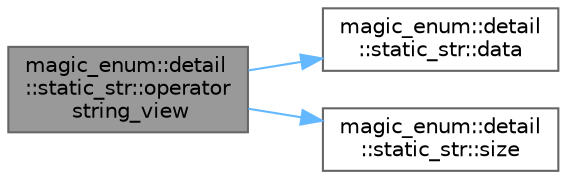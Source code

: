 digraph "magic_enum::detail::static_str::operator string_view"
{
 // LATEX_PDF_SIZE
  bgcolor="transparent";
  edge [fontname=Helvetica,fontsize=10,labelfontname=Helvetica,labelfontsize=10];
  node [fontname=Helvetica,fontsize=10,shape=box,height=0.2,width=0.4];
  rankdir="LR";
  Node1 [id="Node000001",label="magic_enum::detail\l::static_str::operator\l string_view",height=0.2,width=0.4,color="gray40", fillcolor="grey60", style="filled", fontcolor="black",tooltip=" "];
  Node1 -> Node2 [id="edge1_Node000001_Node000002",color="steelblue1",style="solid",tooltip=" "];
  Node2 [id="Node000002",label="magic_enum::detail\l::static_str::data",height=0.2,width=0.4,color="grey40", fillcolor="white", style="filled",URL="$classmagic__enum_1_1detail_1_1static__str.html#a1223fe5f6f94f4e988e8ab39df4b752b",tooltip=" "];
  Node1 -> Node3 [id="edge2_Node000001_Node000003",color="steelblue1",style="solid",tooltip=" "];
  Node3 [id="Node000003",label="magic_enum::detail\l::static_str::size",height=0.2,width=0.4,color="grey40", fillcolor="white", style="filled",URL="$classmagic__enum_1_1detail_1_1static__str.html#a96056d25c229a33115d4c874592c3381",tooltip=" "];
}
